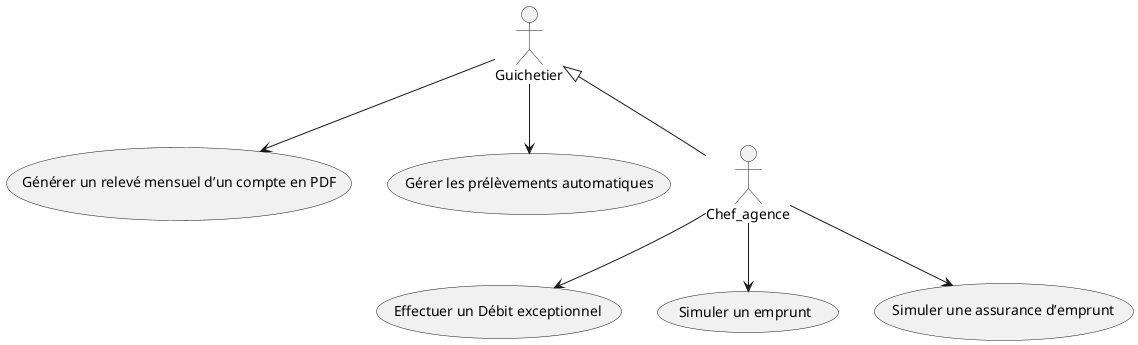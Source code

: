 @startuml issue1

usecase a as "Générer un relevé mensuel d’un compte en PDF"
usecase b as "Gérer les prélèvements automatiques"
usecase c as "Effectuer un Débit exceptionnel"
usecase d as "Simuler un emprunt"
usecase e as "Simuler une assurance d’emprunt"

actor Guichetier 
actor Chef_agence 

Guichetier <|-- Chef_agence

Guichetier --> a
Guichetier --> b
Chef_agence --> c
Chef_agence --> d
Chef_agence --> e

@enduml
